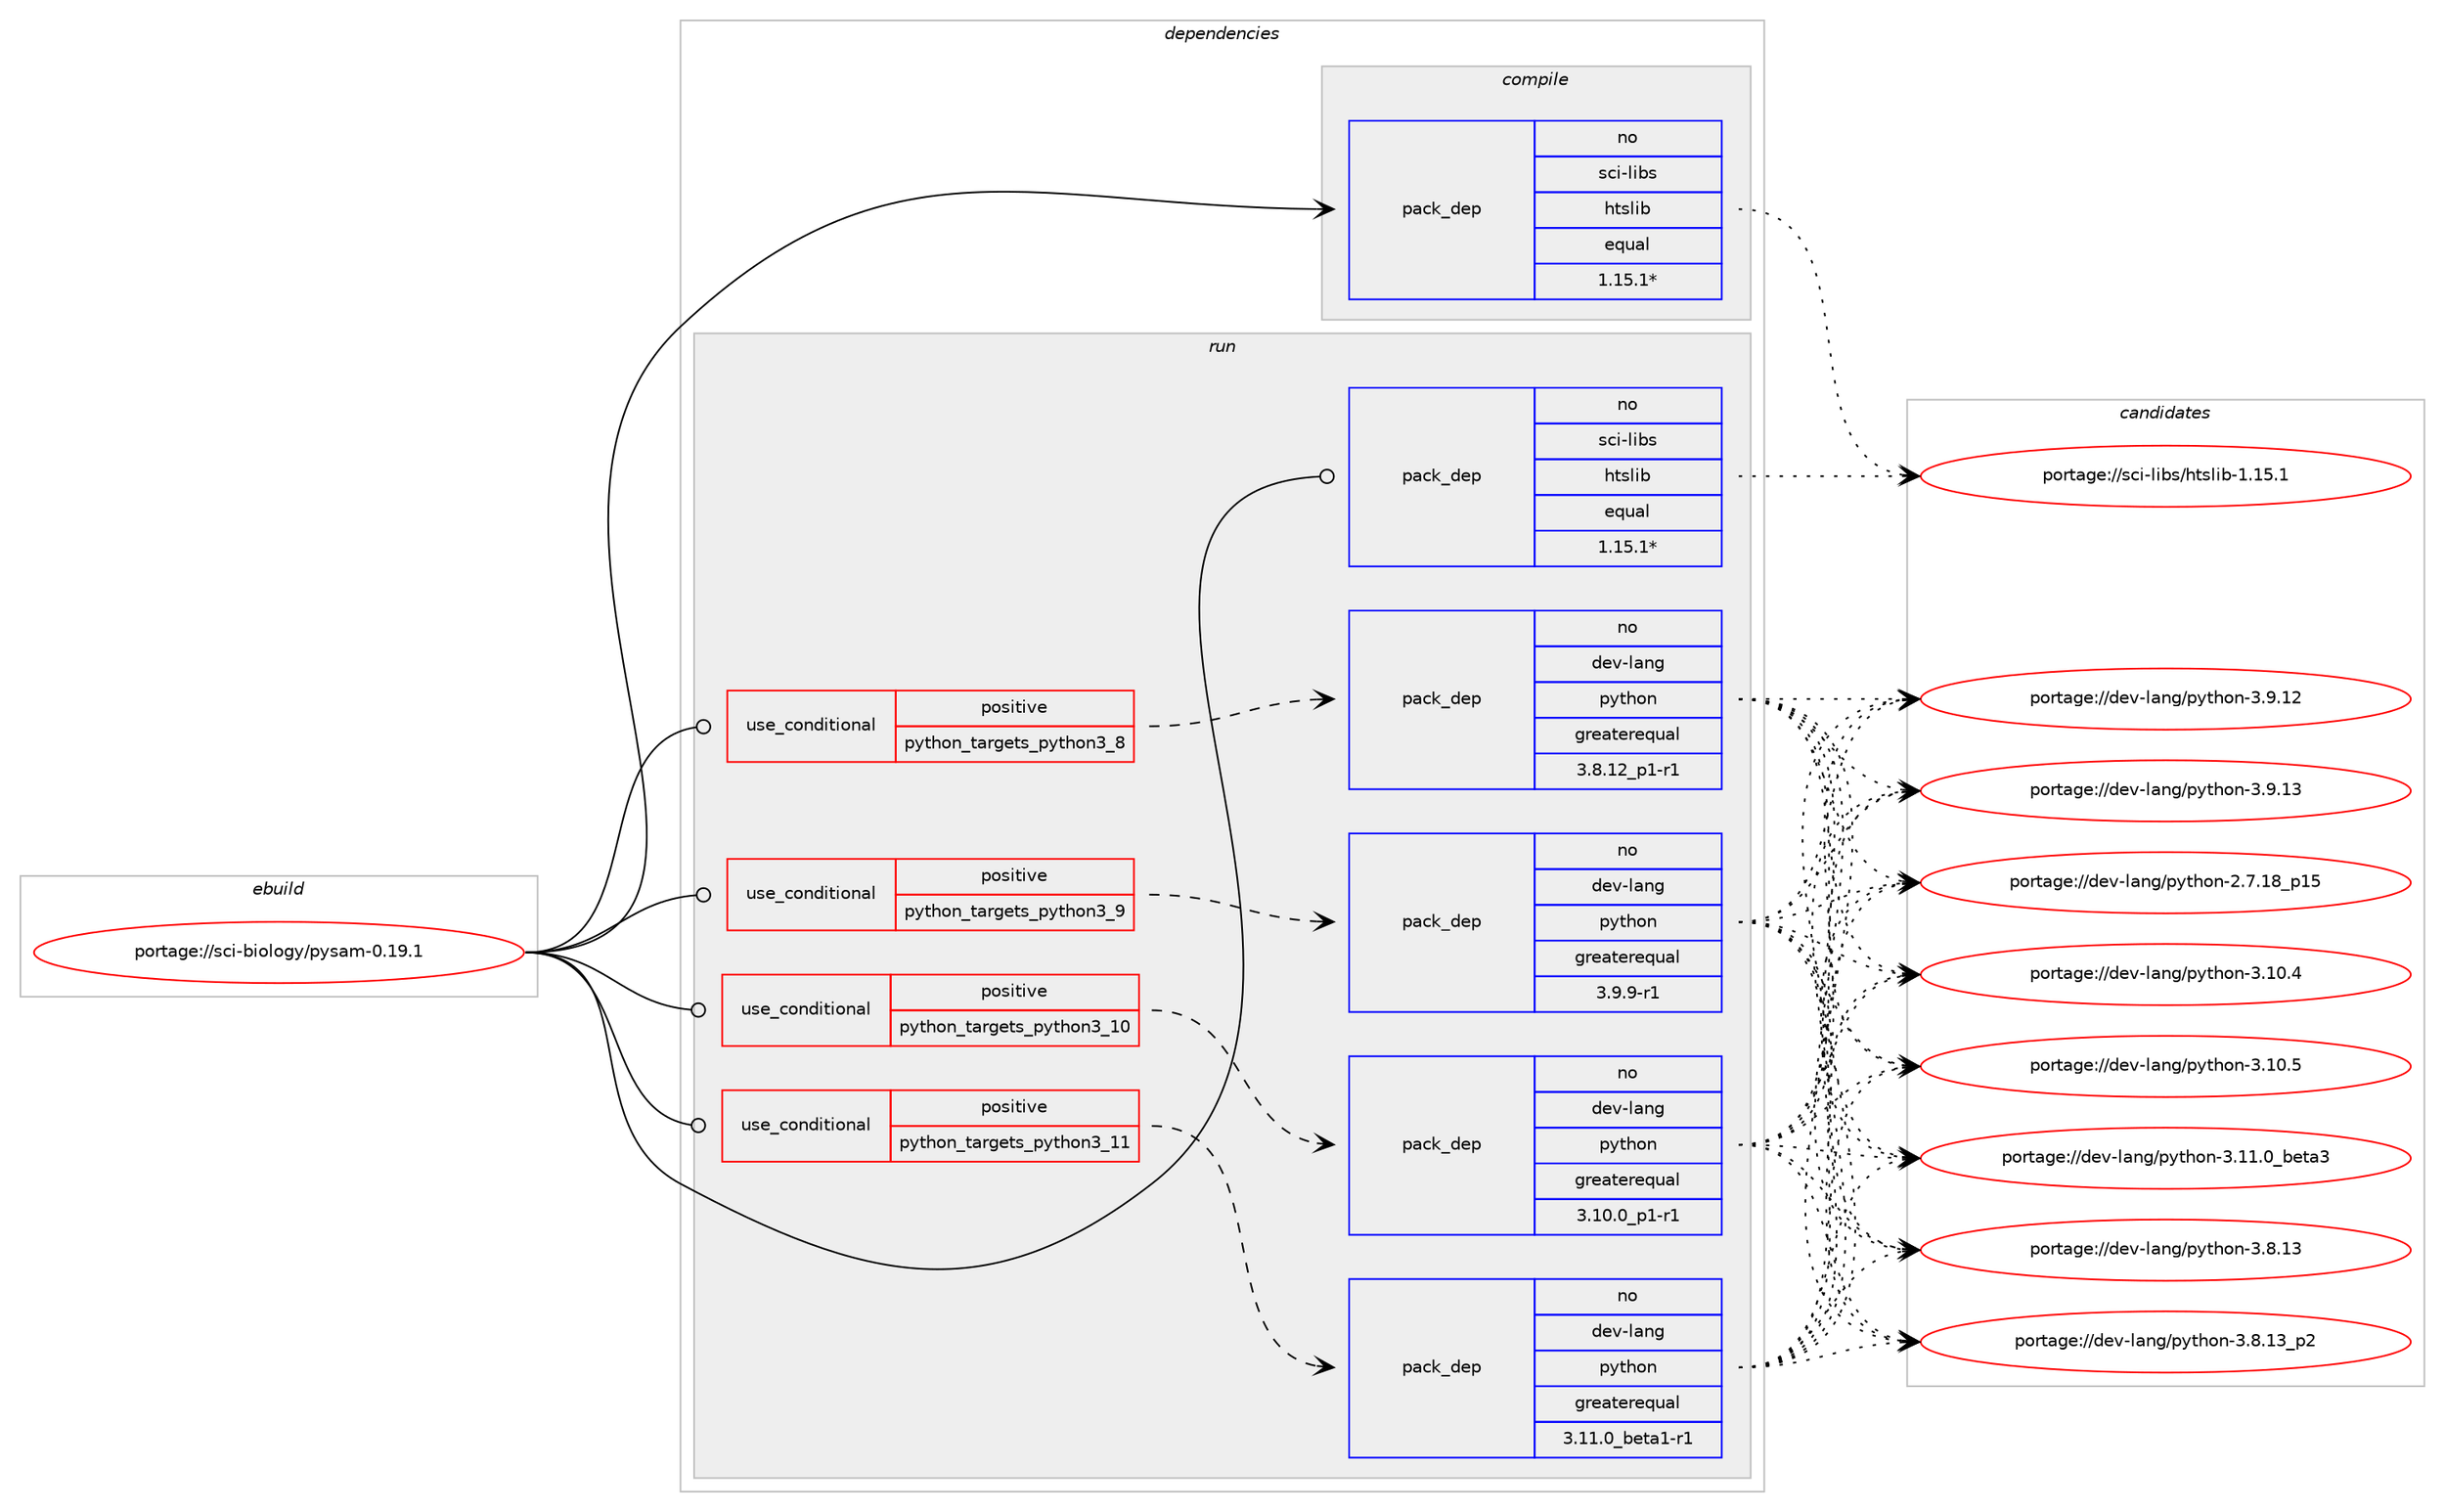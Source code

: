 digraph prolog {

# *************
# Graph options
# *************

newrank=true;
concentrate=true;
compound=true;
graph [rankdir=LR,fontname=Helvetica,fontsize=10,ranksep=1.5];#, ranksep=2.5, nodesep=0.2];
edge  [arrowhead=vee];
node  [fontname=Helvetica,fontsize=10];

# **********
# The ebuild
# **********

subgraph cluster_leftcol {
color=gray;
rank=same;
label=<<i>ebuild</i>>;
id [label="portage://sci-biology/pysam-0.19.1", color=red, width=4, href="../sci-biology/pysam-0.19.1.svg"];
}

# ****************
# The dependencies
# ****************

subgraph cluster_midcol {
color=gray;
label=<<i>dependencies</i>>;
subgraph cluster_compile {
fillcolor="#eeeeee";
style=filled;
label=<<i>compile</i>>;
# *** BEGIN UNKNOWN DEPENDENCY TYPE (TODO) ***
# id -> package_dependency(portage://sci-biology/pysam-0.19.1,install,no,dev-python,cython,none,[,,],[],[use(optenable(python_targets_python3_8),negative),use(optenable(python_targets_python3_9),negative),use(optenable(python_targets_python3_10),negative),use(optenable(python_targets_python3_11),negative)])
# *** END UNKNOWN DEPENDENCY TYPE (TODO) ***

# *** BEGIN UNKNOWN DEPENDENCY TYPE (TODO) ***
# id -> package_dependency(portage://sci-biology/pysam-0.19.1,install,no,dev-python,setuptools,none,[,,],[],[use(optenable(python_targets_python3_8),negative),use(optenable(python_targets_python3_9),negative),use(optenable(python_targets_python3_10),negative),use(optenable(python_targets_python3_11),negative)])
# *** END UNKNOWN DEPENDENCY TYPE (TODO) ***

subgraph pack873 {
dependency2879 [label=<<TABLE BORDER="0" CELLBORDER="1" CELLSPACING="0" CELLPADDING="4" WIDTH="220"><TR><TD ROWSPAN="6" CELLPADDING="30">pack_dep</TD></TR><TR><TD WIDTH="110">no</TD></TR><TR><TD>sci-libs</TD></TR><TR><TD>htslib</TD></TR><TR><TD>equal</TD></TR><TR><TD>1.15.1*</TD></TR></TABLE>>, shape=none, color=blue];
}
id:e -> dependency2879:w [weight=20,style="solid",arrowhead="vee"];
}
subgraph cluster_compileandrun {
fillcolor="#eeeeee";
style=filled;
label=<<i>compile and run</i>>;
}
subgraph cluster_run {
fillcolor="#eeeeee";
style=filled;
label=<<i>run</i>>;
subgraph cond1990 {
dependency2880 [label=<<TABLE BORDER="0" CELLBORDER="1" CELLSPACING="0" CELLPADDING="4"><TR><TD ROWSPAN="3" CELLPADDING="10">use_conditional</TD></TR><TR><TD>positive</TD></TR><TR><TD>python_targets_python3_10</TD></TR></TABLE>>, shape=none, color=red];
subgraph pack874 {
dependency2881 [label=<<TABLE BORDER="0" CELLBORDER="1" CELLSPACING="0" CELLPADDING="4" WIDTH="220"><TR><TD ROWSPAN="6" CELLPADDING="30">pack_dep</TD></TR><TR><TD WIDTH="110">no</TD></TR><TR><TD>dev-lang</TD></TR><TR><TD>python</TD></TR><TR><TD>greaterequal</TD></TR><TR><TD>3.10.0_p1-r1</TD></TR></TABLE>>, shape=none, color=blue];
}
dependency2880:e -> dependency2881:w [weight=20,style="dashed",arrowhead="vee"];
}
id:e -> dependency2880:w [weight=20,style="solid",arrowhead="odot"];
subgraph cond1991 {
dependency2882 [label=<<TABLE BORDER="0" CELLBORDER="1" CELLSPACING="0" CELLPADDING="4"><TR><TD ROWSPAN="3" CELLPADDING="10">use_conditional</TD></TR><TR><TD>positive</TD></TR><TR><TD>python_targets_python3_11</TD></TR></TABLE>>, shape=none, color=red];
subgraph pack875 {
dependency2883 [label=<<TABLE BORDER="0" CELLBORDER="1" CELLSPACING="0" CELLPADDING="4" WIDTH="220"><TR><TD ROWSPAN="6" CELLPADDING="30">pack_dep</TD></TR><TR><TD WIDTH="110">no</TD></TR><TR><TD>dev-lang</TD></TR><TR><TD>python</TD></TR><TR><TD>greaterequal</TD></TR><TR><TD>3.11.0_beta1-r1</TD></TR></TABLE>>, shape=none, color=blue];
}
dependency2882:e -> dependency2883:w [weight=20,style="dashed",arrowhead="vee"];
}
id:e -> dependency2882:w [weight=20,style="solid",arrowhead="odot"];
subgraph cond1992 {
dependency2884 [label=<<TABLE BORDER="0" CELLBORDER="1" CELLSPACING="0" CELLPADDING="4"><TR><TD ROWSPAN="3" CELLPADDING="10">use_conditional</TD></TR><TR><TD>positive</TD></TR><TR><TD>python_targets_python3_8</TD></TR></TABLE>>, shape=none, color=red];
subgraph pack876 {
dependency2885 [label=<<TABLE BORDER="0" CELLBORDER="1" CELLSPACING="0" CELLPADDING="4" WIDTH="220"><TR><TD ROWSPAN="6" CELLPADDING="30">pack_dep</TD></TR><TR><TD WIDTH="110">no</TD></TR><TR><TD>dev-lang</TD></TR><TR><TD>python</TD></TR><TR><TD>greaterequal</TD></TR><TR><TD>3.8.12_p1-r1</TD></TR></TABLE>>, shape=none, color=blue];
}
dependency2884:e -> dependency2885:w [weight=20,style="dashed",arrowhead="vee"];
}
id:e -> dependency2884:w [weight=20,style="solid",arrowhead="odot"];
subgraph cond1993 {
dependency2886 [label=<<TABLE BORDER="0" CELLBORDER="1" CELLSPACING="0" CELLPADDING="4"><TR><TD ROWSPAN="3" CELLPADDING="10">use_conditional</TD></TR><TR><TD>positive</TD></TR><TR><TD>python_targets_python3_9</TD></TR></TABLE>>, shape=none, color=red];
subgraph pack877 {
dependency2887 [label=<<TABLE BORDER="0" CELLBORDER="1" CELLSPACING="0" CELLPADDING="4" WIDTH="220"><TR><TD ROWSPAN="6" CELLPADDING="30">pack_dep</TD></TR><TR><TD WIDTH="110">no</TD></TR><TR><TD>dev-lang</TD></TR><TR><TD>python</TD></TR><TR><TD>greaterequal</TD></TR><TR><TD>3.9.9-r1</TD></TR></TABLE>>, shape=none, color=blue];
}
dependency2886:e -> dependency2887:w [weight=20,style="dashed",arrowhead="vee"];
}
id:e -> dependency2886:w [weight=20,style="solid",arrowhead="odot"];
subgraph pack878 {
dependency2888 [label=<<TABLE BORDER="0" CELLBORDER="1" CELLSPACING="0" CELLPADDING="4" WIDTH="220"><TR><TD ROWSPAN="6" CELLPADDING="30">pack_dep</TD></TR><TR><TD WIDTH="110">no</TD></TR><TR><TD>sci-libs</TD></TR><TR><TD>htslib</TD></TR><TR><TD>equal</TD></TR><TR><TD>1.15.1*</TD></TR></TABLE>>, shape=none, color=blue];
}
id:e -> dependency2888:w [weight=20,style="solid",arrowhead="odot"];
}
}

# **************
# The candidates
# **************

subgraph cluster_choices {
rank=same;
color=gray;
label=<<i>candidates</i>>;

subgraph choice873 {
color=black;
nodesep=1;
choice115991054510810598115471041161151081059845494649534649 [label="portage://sci-libs/htslib-1.15.1", color=red, width=4,href="../sci-libs/htslib-1.15.1.svg"];
dependency2879:e -> choice115991054510810598115471041161151081059845494649534649:w [style=dotted,weight="100"];
}
subgraph choice874 {
color=black;
nodesep=1;
choice10010111845108971101034711212111610411111045504655464956951124953 [label="portage://dev-lang/python-2.7.18_p15", color=red, width=4,href="../dev-lang/python-2.7.18_p15.svg"];
choice10010111845108971101034711212111610411111045514649484652 [label="portage://dev-lang/python-3.10.4", color=red, width=4,href="../dev-lang/python-3.10.4.svg"];
choice10010111845108971101034711212111610411111045514649484653 [label="portage://dev-lang/python-3.10.5", color=red, width=4,href="../dev-lang/python-3.10.5.svg"];
choice1001011184510897110103471121211161041111104551464949464895981011169751 [label="portage://dev-lang/python-3.11.0_beta3", color=red, width=4,href="../dev-lang/python-3.11.0_beta3.svg"];
choice10010111845108971101034711212111610411111045514656464951 [label="portage://dev-lang/python-3.8.13", color=red, width=4,href="../dev-lang/python-3.8.13.svg"];
choice100101118451089711010347112121116104111110455146564649519511250 [label="portage://dev-lang/python-3.8.13_p2", color=red, width=4,href="../dev-lang/python-3.8.13_p2.svg"];
choice10010111845108971101034711212111610411111045514657464950 [label="portage://dev-lang/python-3.9.12", color=red, width=4,href="../dev-lang/python-3.9.12.svg"];
choice10010111845108971101034711212111610411111045514657464951 [label="portage://dev-lang/python-3.9.13", color=red, width=4,href="../dev-lang/python-3.9.13.svg"];
dependency2881:e -> choice10010111845108971101034711212111610411111045504655464956951124953:w [style=dotted,weight="100"];
dependency2881:e -> choice10010111845108971101034711212111610411111045514649484652:w [style=dotted,weight="100"];
dependency2881:e -> choice10010111845108971101034711212111610411111045514649484653:w [style=dotted,weight="100"];
dependency2881:e -> choice1001011184510897110103471121211161041111104551464949464895981011169751:w [style=dotted,weight="100"];
dependency2881:e -> choice10010111845108971101034711212111610411111045514656464951:w [style=dotted,weight="100"];
dependency2881:e -> choice100101118451089711010347112121116104111110455146564649519511250:w [style=dotted,weight="100"];
dependency2881:e -> choice10010111845108971101034711212111610411111045514657464950:w [style=dotted,weight="100"];
dependency2881:e -> choice10010111845108971101034711212111610411111045514657464951:w [style=dotted,weight="100"];
}
subgraph choice875 {
color=black;
nodesep=1;
choice10010111845108971101034711212111610411111045504655464956951124953 [label="portage://dev-lang/python-2.7.18_p15", color=red, width=4,href="../dev-lang/python-2.7.18_p15.svg"];
choice10010111845108971101034711212111610411111045514649484652 [label="portage://dev-lang/python-3.10.4", color=red, width=4,href="../dev-lang/python-3.10.4.svg"];
choice10010111845108971101034711212111610411111045514649484653 [label="portage://dev-lang/python-3.10.5", color=red, width=4,href="../dev-lang/python-3.10.5.svg"];
choice1001011184510897110103471121211161041111104551464949464895981011169751 [label="portage://dev-lang/python-3.11.0_beta3", color=red, width=4,href="../dev-lang/python-3.11.0_beta3.svg"];
choice10010111845108971101034711212111610411111045514656464951 [label="portage://dev-lang/python-3.8.13", color=red, width=4,href="../dev-lang/python-3.8.13.svg"];
choice100101118451089711010347112121116104111110455146564649519511250 [label="portage://dev-lang/python-3.8.13_p2", color=red, width=4,href="../dev-lang/python-3.8.13_p2.svg"];
choice10010111845108971101034711212111610411111045514657464950 [label="portage://dev-lang/python-3.9.12", color=red, width=4,href="../dev-lang/python-3.9.12.svg"];
choice10010111845108971101034711212111610411111045514657464951 [label="portage://dev-lang/python-3.9.13", color=red, width=4,href="../dev-lang/python-3.9.13.svg"];
dependency2883:e -> choice10010111845108971101034711212111610411111045504655464956951124953:w [style=dotted,weight="100"];
dependency2883:e -> choice10010111845108971101034711212111610411111045514649484652:w [style=dotted,weight="100"];
dependency2883:e -> choice10010111845108971101034711212111610411111045514649484653:w [style=dotted,weight="100"];
dependency2883:e -> choice1001011184510897110103471121211161041111104551464949464895981011169751:w [style=dotted,weight="100"];
dependency2883:e -> choice10010111845108971101034711212111610411111045514656464951:w [style=dotted,weight="100"];
dependency2883:e -> choice100101118451089711010347112121116104111110455146564649519511250:w [style=dotted,weight="100"];
dependency2883:e -> choice10010111845108971101034711212111610411111045514657464950:w [style=dotted,weight="100"];
dependency2883:e -> choice10010111845108971101034711212111610411111045514657464951:w [style=dotted,weight="100"];
}
subgraph choice876 {
color=black;
nodesep=1;
choice10010111845108971101034711212111610411111045504655464956951124953 [label="portage://dev-lang/python-2.7.18_p15", color=red, width=4,href="../dev-lang/python-2.7.18_p15.svg"];
choice10010111845108971101034711212111610411111045514649484652 [label="portage://dev-lang/python-3.10.4", color=red, width=4,href="../dev-lang/python-3.10.4.svg"];
choice10010111845108971101034711212111610411111045514649484653 [label="portage://dev-lang/python-3.10.5", color=red, width=4,href="../dev-lang/python-3.10.5.svg"];
choice1001011184510897110103471121211161041111104551464949464895981011169751 [label="portage://dev-lang/python-3.11.0_beta3", color=red, width=4,href="../dev-lang/python-3.11.0_beta3.svg"];
choice10010111845108971101034711212111610411111045514656464951 [label="portage://dev-lang/python-3.8.13", color=red, width=4,href="../dev-lang/python-3.8.13.svg"];
choice100101118451089711010347112121116104111110455146564649519511250 [label="portage://dev-lang/python-3.8.13_p2", color=red, width=4,href="../dev-lang/python-3.8.13_p2.svg"];
choice10010111845108971101034711212111610411111045514657464950 [label="portage://dev-lang/python-3.9.12", color=red, width=4,href="../dev-lang/python-3.9.12.svg"];
choice10010111845108971101034711212111610411111045514657464951 [label="portage://dev-lang/python-3.9.13", color=red, width=4,href="../dev-lang/python-3.9.13.svg"];
dependency2885:e -> choice10010111845108971101034711212111610411111045504655464956951124953:w [style=dotted,weight="100"];
dependency2885:e -> choice10010111845108971101034711212111610411111045514649484652:w [style=dotted,weight="100"];
dependency2885:e -> choice10010111845108971101034711212111610411111045514649484653:w [style=dotted,weight="100"];
dependency2885:e -> choice1001011184510897110103471121211161041111104551464949464895981011169751:w [style=dotted,weight="100"];
dependency2885:e -> choice10010111845108971101034711212111610411111045514656464951:w [style=dotted,weight="100"];
dependency2885:e -> choice100101118451089711010347112121116104111110455146564649519511250:w [style=dotted,weight="100"];
dependency2885:e -> choice10010111845108971101034711212111610411111045514657464950:w [style=dotted,weight="100"];
dependency2885:e -> choice10010111845108971101034711212111610411111045514657464951:w [style=dotted,weight="100"];
}
subgraph choice877 {
color=black;
nodesep=1;
choice10010111845108971101034711212111610411111045504655464956951124953 [label="portage://dev-lang/python-2.7.18_p15", color=red, width=4,href="../dev-lang/python-2.7.18_p15.svg"];
choice10010111845108971101034711212111610411111045514649484652 [label="portage://dev-lang/python-3.10.4", color=red, width=4,href="../dev-lang/python-3.10.4.svg"];
choice10010111845108971101034711212111610411111045514649484653 [label="portage://dev-lang/python-3.10.5", color=red, width=4,href="../dev-lang/python-3.10.5.svg"];
choice1001011184510897110103471121211161041111104551464949464895981011169751 [label="portage://dev-lang/python-3.11.0_beta3", color=red, width=4,href="../dev-lang/python-3.11.0_beta3.svg"];
choice10010111845108971101034711212111610411111045514656464951 [label="portage://dev-lang/python-3.8.13", color=red, width=4,href="../dev-lang/python-3.8.13.svg"];
choice100101118451089711010347112121116104111110455146564649519511250 [label="portage://dev-lang/python-3.8.13_p2", color=red, width=4,href="../dev-lang/python-3.8.13_p2.svg"];
choice10010111845108971101034711212111610411111045514657464950 [label="portage://dev-lang/python-3.9.12", color=red, width=4,href="../dev-lang/python-3.9.12.svg"];
choice10010111845108971101034711212111610411111045514657464951 [label="portage://dev-lang/python-3.9.13", color=red, width=4,href="../dev-lang/python-3.9.13.svg"];
dependency2887:e -> choice10010111845108971101034711212111610411111045504655464956951124953:w [style=dotted,weight="100"];
dependency2887:e -> choice10010111845108971101034711212111610411111045514649484652:w [style=dotted,weight="100"];
dependency2887:e -> choice10010111845108971101034711212111610411111045514649484653:w [style=dotted,weight="100"];
dependency2887:e -> choice1001011184510897110103471121211161041111104551464949464895981011169751:w [style=dotted,weight="100"];
dependency2887:e -> choice10010111845108971101034711212111610411111045514656464951:w [style=dotted,weight="100"];
dependency2887:e -> choice100101118451089711010347112121116104111110455146564649519511250:w [style=dotted,weight="100"];
dependency2887:e -> choice10010111845108971101034711212111610411111045514657464950:w [style=dotted,weight="100"];
dependency2887:e -> choice10010111845108971101034711212111610411111045514657464951:w [style=dotted,weight="100"];
}
subgraph choice878 {
color=black;
nodesep=1;
choice115991054510810598115471041161151081059845494649534649 [label="portage://sci-libs/htslib-1.15.1", color=red, width=4,href="../sci-libs/htslib-1.15.1.svg"];
dependency2888:e -> choice115991054510810598115471041161151081059845494649534649:w [style=dotted,weight="100"];
}
}

}
